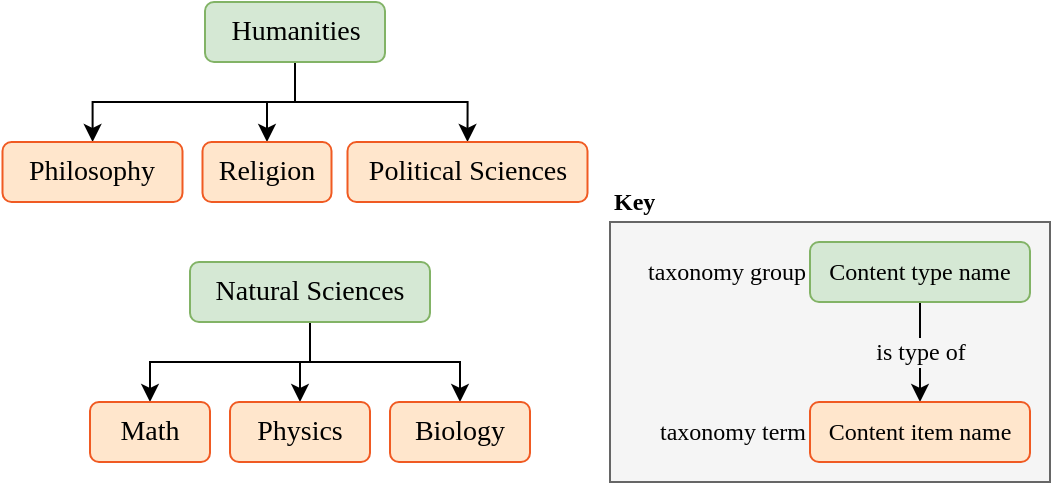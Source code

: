 <mxfile version="14.0.4" type="github">
  <diagram id="FXWY1BHe6qJy8VUxswO5" name="Page-1">
    <mxGraphModel dx="1260" dy="687" grid="1" gridSize="10" guides="1" tooltips="1" connect="1" arrows="1" fold="1" page="1" pageScale="1" pageWidth="1100" pageHeight="850" background="#ffffff" math="0" shadow="0">
      <root>
        <mxCell id="0" />
        <mxCell id="1" parent="0" />
        <mxCell id="3ihrw5to5KM5dQ3G2Bd0-16" value="" style="rounded=0;whiteSpace=wrap;html=1;fontFamily=GT Walsheim Pro;fontSize=12;align=right;verticalAlign=bottom;labelPosition=left;verticalLabelPosition=top;fillColor=#f5f5f5;strokeColor=#666666;fontColor=#333333;" parent="1" vertex="1">
          <mxGeometry x="370" y="150" width="220" height="130" as="geometry" />
        </mxCell>
        <mxCell id="-B0Yc3guxufEeJ8OX28--24" style="edgeStyle=orthogonalEdgeStyle;rounded=0;orthogonalLoop=1;jettySize=auto;html=1;exitX=0.5;exitY=1;exitDx=0;exitDy=0;entryX=0.5;entryY=0;entryDx=0;entryDy=0;fontSize=14;fontFamily=GT Walsheim Pro;" parent="1" source="-B0Yc3guxufEeJ8OX28--2" target="-B0Yc3guxufEeJ8OX28--3" edge="1">
          <mxGeometry relative="1" as="geometry" />
        </mxCell>
        <mxCell id="-B0Yc3guxufEeJ8OX28--25" style="edgeStyle=orthogonalEdgeStyle;rounded=0;orthogonalLoop=1;jettySize=auto;html=1;exitX=0.5;exitY=1;exitDx=0;exitDy=0;entryX=0.5;entryY=0;entryDx=0;entryDy=0;fontSize=14;fontFamily=GT Walsheim Pro;" parent="1" source="-B0Yc3guxufEeJ8OX28--2" target="-B0Yc3guxufEeJ8OX28--4" edge="1">
          <mxGeometry relative="1" as="geometry" />
        </mxCell>
        <mxCell id="-B0Yc3guxufEeJ8OX28--26" style="edgeStyle=orthogonalEdgeStyle;rounded=0;orthogonalLoop=1;jettySize=auto;html=1;exitX=0.5;exitY=1;exitDx=0;exitDy=0;entryX=0.5;entryY=0;entryDx=0;entryDy=0;fontSize=14;fontFamily=GT Walsheim Pro;" parent="1" source="-B0Yc3guxufEeJ8OX28--2" target="-B0Yc3guxufEeJ8OX28--5" edge="1">
          <mxGeometry relative="1" as="geometry" />
        </mxCell>
        <mxCell id="-B0Yc3guxufEeJ8OX28--2" value="Natural Sciences" style="rounded=1;whiteSpace=wrap;html=1;fontSize=14;fontFamily=GT Walsheim Pro;fillColor=#d5e8d4;strokeColor=#82b366;" parent="1" vertex="1">
          <mxGeometry x="160" y="170" width="120" height="30" as="geometry" />
        </mxCell>
        <mxCell id="-B0Yc3guxufEeJ8OX28--3" value="Math" style="rounded=1;whiteSpace=wrap;html=1;fontSize=14;fontFamily=GT Walsheim Pro;fillColor=#ffe6cc;strokeColor=#F05A22;" parent="1" vertex="1">
          <mxGeometry x="110" y="240" width="60" height="30" as="geometry" />
        </mxCell>
        <mxCell id="-B0Yc3guxufEeJ8OX28--4" value="Physics" style="rounded=1;whiteSpace=wrap;html=1;fontSize=14;fontFamily=GT Walsheim Pro;fillColor=#ffe6cc;strokeColor=#F05A22;" parent="1" vertex="1">
          <mxGeometry x="180" y="240" width="70" height="30" as="geometry" />
        </mxCell>
        <mxCell id="-B0Yc3guxufEeJ8OX28--5" value="Biology" style="rounded=1;whiteSpace=wrap;html=1;fontSize=14;fontFamily=GT Walsheim Pro;fillColor=#ffe6cc;strokeColor=#F05A22;" parent="1" vertex="1">
          <mxGeometry x="260" y="240" width="70" height="30" as="geometry" />
        </mxCell>
        <mxCell id="-B0Yc3guxufEeJ8OX28--18" style="edgeStyle=orthogonalEdgeStyle;rounded=0;orthogonalLoop=1;jettySize=auto;html=1;exitX=0.5;exitY=1;exitDx=0;exitDy=0;fontSize=14;fontFamily=GT Walsheim Pro;" parent="1" source="-B0Yc3guxufEeJ8OX28--6" target="-B0Yc3guxufEeJ8OX28--7" edge="1">
          <mxGeometry relative="1" as="geometry" />
        </mxCell>
        <mxCell id="-B0Yc3guxufEeJ8OX28--19" style="edgeStyle=orthogonalEdgeStyle;rounded=0;orthogonalLoop=1;jettySize=auto;html=1;exitX=0.5;exitY=1;exitDx=0;exitDy=0;entryX=0.5;entryY=0;entryDx=0;entryDy=0;fontSize=14;fontFamily=GT Walsheim Pro;" parent="1" source="-B0Yc3guxufEeJ8OX28--6" target="3ihrw5to5KM5dQ3G2Bd0-8" edge="1">
          <mxGeometry relative="1" as="geometry">
            <mxPoint x="197.5" y="110" as="targetPoint" />
          </mxGeometry>
        </mxCell>
        <mxCell id="-B0Yc3guxufEeJ8OX28--20" style="edgeStyle=orthogonalEdgeStyle;rounded=0;orthogonalLoop=1;jettySize=auto;html=1;exitX=0.5;exitY=1;exitDx=0;exitDy=0;entryX=0.5;entryY=0;entryDx=0;entryDy=0;fontSize=14;fontFamily=GT Walsheim Pro;" parent="1" source="-B0Yc3guxufEeJ8OX28--6" target="-B0Yc3guxufEeJ8OX28--9" edge="1">
          <mxGeometry relative="1" as="geometry" />
        </mxCell>
        <mxCell id="-B0Yc3guxufEeJ8OX28--6" value="Humanities" style="rounded=1;whiteSpace=wrap;html=1;fontSize=14;fontFamily=GT Walsheim Pro;fillColor=#d5e8d4;strokeColor=#82b366;" parent="1" vertex="1">
          <mxGeometry x="167.5" y="40" width="90" height="30" as="geometry" />
        </mxCell>
        <mxCell id="-B0Yc3guxufEeJ8OX28--7" value="Philosophy" style="rounded=1;whiteSpace=wrap;html=1;fontSize=14;fontFamily=GT Walsheim Pro;fillColor=#ffe6cc;strokeColor=#F05A22;" parent="1" vertex="1">
          <mxGeometry x="66.25" y="110" width="90" height="30" as="geometry" />
        </mxCell>
        <mxCell id="-B0Yc3guxufEeJ8OX28--9" value="Political Sciences" style="rounded=1;whiteSpace=wrap;html=1;fontSize=14;fontFamily=GT Walsheim Pro;fillColor=#ffe6cc;strokeColor=#F05A22;" parent="1" vertex="1">
          <mxGeometry x="238.75" y="110" width="120" height="30" as="geometry" />
        </mxCell>
        <mxCell id="3ihrw5to5KM5dQ3G2Bd0-8" value="Religion" style="rounded=1;whiteSpace=wrap;html=1;fontSize=14;fontFamily=GT Walsheim Pro;fillColor=#ffe6cc;strokeColor=#F05A22;" parent="1" vertex="1">
          <mxGeometry x="166.25" y="110" width="64.5" height="30" as="geometry" />
        </mxCell>
        <mxCell id="3ihrw5to5KM5dQ3G2Bd0-13" value="is type of" style="edgeStyle=orthogonalEdgeStyle;rounded=0;orthogonalLoop=1;jettySize=auto;html=1;fontSize=12;fontFamily=GT Walsheim Pro;labelBackgroundColor=#F5F5F5;" parent="1" source="3ihrw5to5KM5dQ3G2Bd0-11" target="3ihrw5to5KM5dQ3G2Bd0-12" edge="1">
          <mxGeometry relative="1" as="geometry" />
        </mxCell>
        <mxCell id="3ihrw5to5KM5dQ3G2Bd0-11" value="Content type name" style="rounded=1;whiteSpace=wrap;html=1;fontSize=12;fontFamily=GT Walsheim Pro;fillColor=#d5e8d4;strokeColor=#82b366;" parent="1" vertex="1">
          <mxGeometry x="470" y="160" width="110" height="30" as="geometry" />
        </mxCell>
        <mxCell id="3ihrw5to5KM5dQ3G2Bd0-12" value="Content item name" style="rounded=1;whiteSpace=wrap;html=1;fontSize=12;fontFamily=GT Walsheim Pro;fillColor=#ffe6cc;strokeColor=#F05A22;" parent="1" vertex="1">
          <mxGeometry x="470" y="240" width="110" height="30" as="geometry" />
        </mxCell>
        <mxCell id="3ihrw5to5KM5dQ3G2Bd0-14" value="taxonomy group" style="text;html=1;strokeColor=none;fillColor=none;align=right;verticalAlign=middle;whiteSpace=wrap;rounded=0;fontFamily=GT Walsheim Pro;fontSize=12;" parent="1" vertex="1">
          <mxGeometry x="370" y="165" width="100" height="20" as="geometry" />
        </mxCell>
        <mxCell id="3ihrw5to5KM5dQ3G2Bd0-15" value="&lt;div style=&quot;font-size: 12px;&quot;&gt;taxonomy term&lt;br style=&quot;font-size: 12px;&quot;&gt;&lt;/div&gt;" style="text;html=1;strokeColor=none;fillColor=none;align=right;verticalAlign=middle;whiteSpace=wrap;rounded=0;fontFamily=GT Walsheim Pro;fontSize=12;" parent="1" vertex="1">
          <mxGeometry x="370" y="245" width="100" height="20" as="geometry" />
        </mxCell>
        <mxCell id="3ihrw5to5KM5dQ3G2Bd0-19" value="&lt;div align=&quot;left&quot;&gt;Key&lt;/div&gt;" style="text;html=1;strokeColor=none;fillColor=none;align=left;verticalAlign=middle;whiteSpace=wrap;rounded=0;fontFamily=GT Walsheim Pro;fontSize=12;fontStyle=1" parent="1" vertex="1">
          <mxGeometry x="370" y="130" width="40" height="20" as="geometry" />
        </mxCell>
      </root>
    </mxGraphModel>
  </diagram>
</mxfile>
